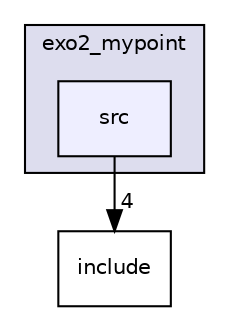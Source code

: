 digraph "prog_C_vers_C++/classes/exo2_mypoint/src" {
  compound=true
  node [ fontsize="10", fontname="Helvetica"];
  edge [ labelfontsize="10", labelfontname="Helvetica"];
  subgraph clusterdir_5e4bc5473dfca6ff9bbdba1865852de2 {
    graph [ bgcolor="#ddddee", pencolor="black", label="exo2_mypoint" fontname="Helvetica", fontsize="10", URL="dir_5e4bc5473dfca6ff9bbdba1865852de2.html"]
  dir_0967875a1421cc583a305ed119b632d6 [shape=box, label="src", style="filled", fillcolor="#eeeeff", pencolor="black", URL="dir_0967875a1421cc583a305ed119b632d6.html"];
  }
  dir_ca88cb10efc88467215482ad5868b838 [shape=box label="include" URL="dir_ca88cb10efc88467215482ad5868b838.html"];
  dir_0967875a1421cc583a305ed119b632d6->dir_ca88cb10efc88467215482ad5868b838 [headlabel="4", labeldistance=1.5 headhref="dir_000033_000052.html"];
}
